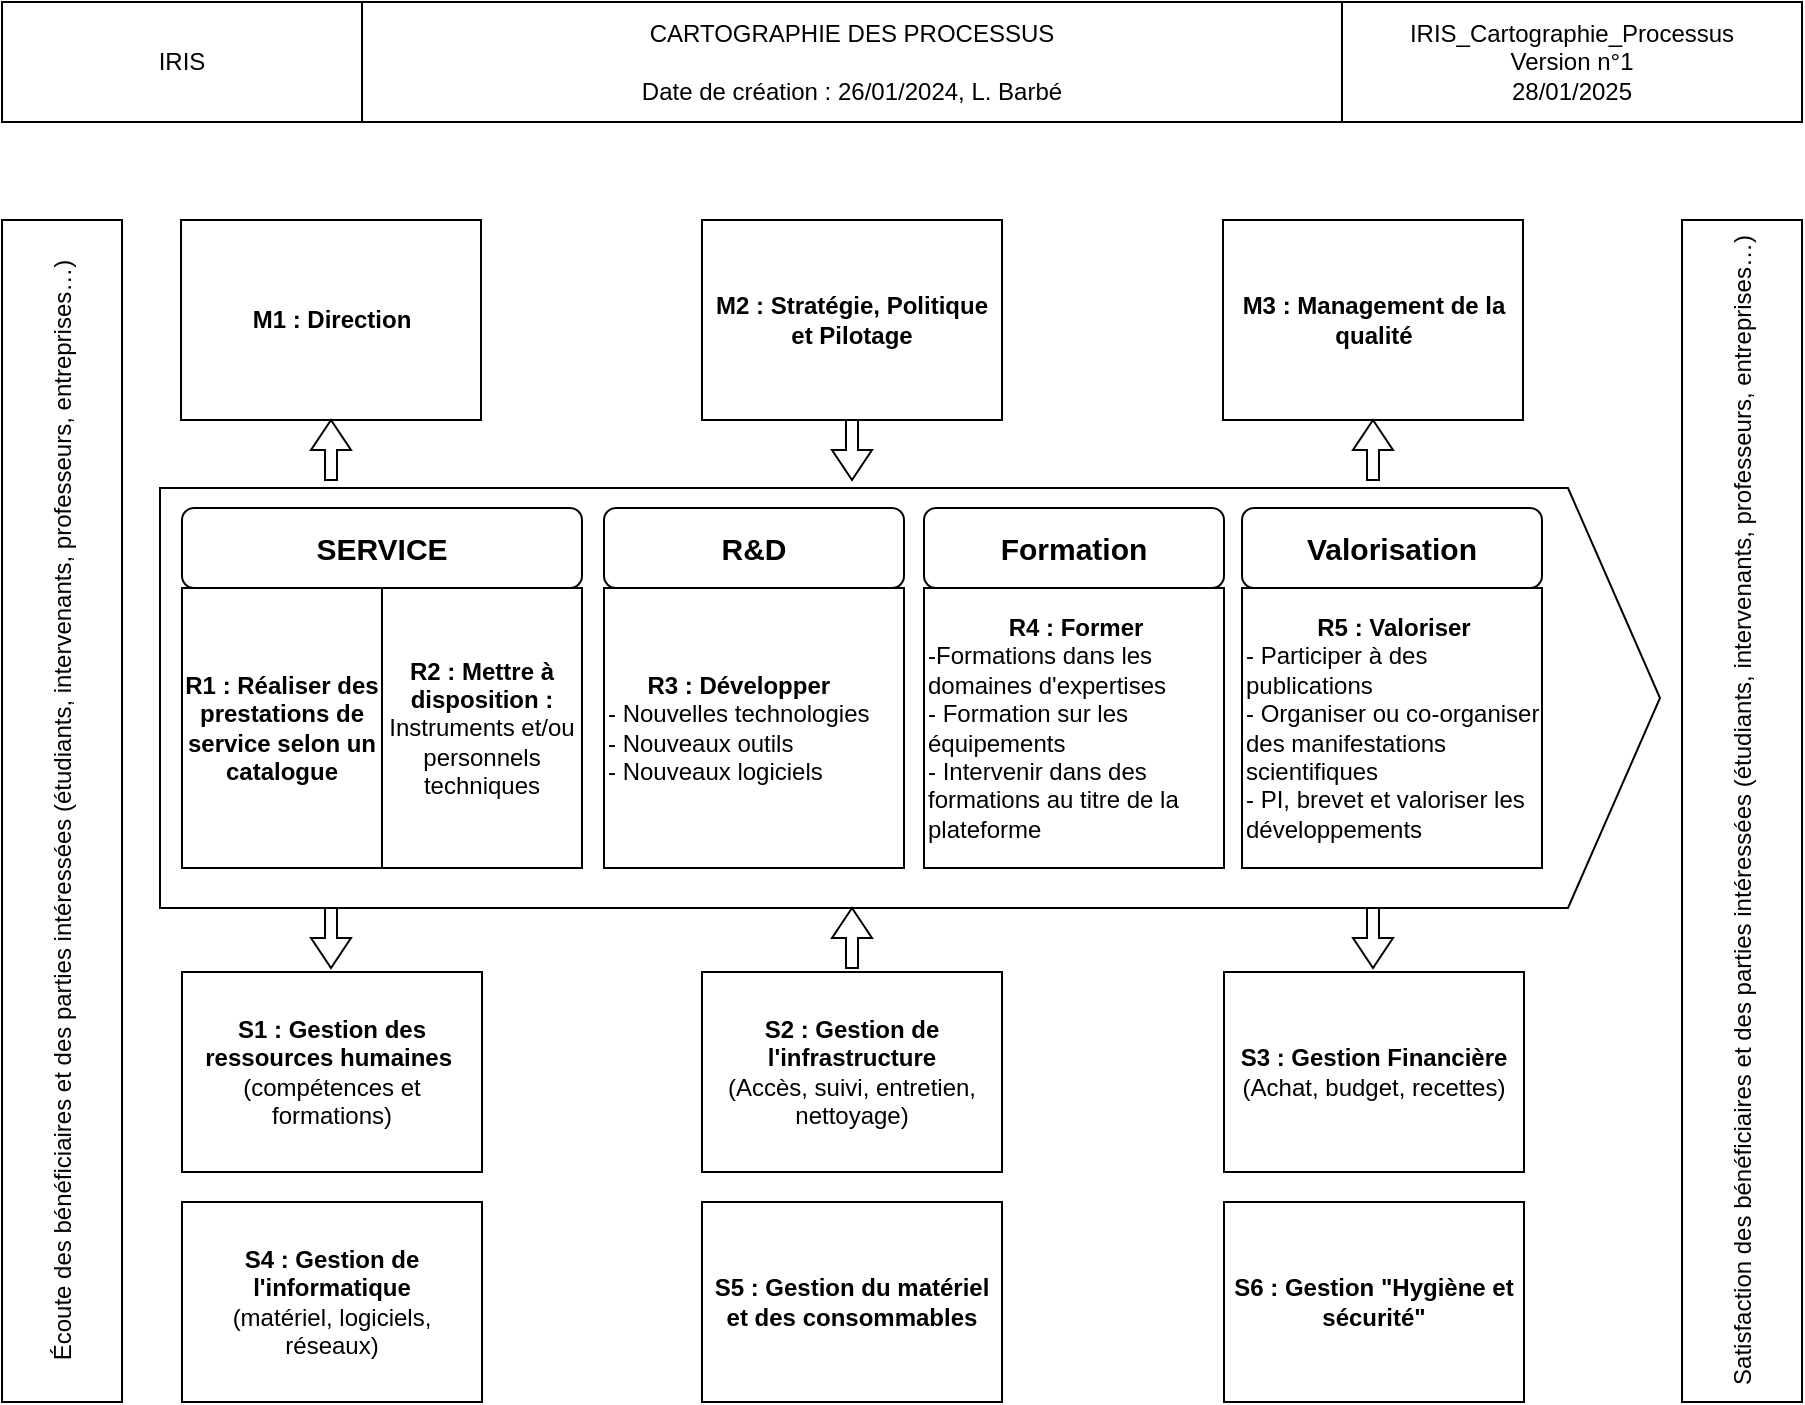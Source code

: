 <mxfile pages="14">
    <diagram id="6G4jgjc1L-d-z2NsBj1B" name="Cartographie_Processus">
        <mxGraphModel dx="1833" dy="583" grid="1" gridSize="10" guides="1" tooltips="1" connect="1" arrows="1" fold="1" page="1" pageScale="1" pageWidth="827" pageHeight="1169" math="0" shadow="0">
            <root>
                <mxCell id="0"/>
                <mxCell id="1" parent="0"/>
                <mxCell id="jFcU2J2NHimVdBmzldyy-9" value="" style="html=1;shadow=0;dashed=0;align=center;verticalAlign=middle;shape=mxgraph.arrows2.arrow;dy=0;dx=46;notch=0;fillColor=none;" parent="1" vertex="1">
                    <mxGeometry x="39" y="243" width="750" height="210" as="geometry"/>
                </mxCell>
                <mxCell id="YPXC7XD4_t91ROOwD9L7-1" value="SERVICE" style="rounded=1;whiteSpace=wrap;html=1;fontSize=15;fontStyle=1" parent="1" vertex="1">
                    <mxGeometry x="50" y="253" width="200" height="40" as="geometry"/>
                </mxCell>
                <UserObject label="&lt;b&gt;R1 : Réaliser des prestations de service selon un catalogue&lt;/b&gt;" link="data:page/id,NEyfuUejbYBWQiLV6J_5" id="YPXC7XD4_t91ROOwD9L7-2">
                    <mxCell style="rounded=0;whiteSpace=wrap;html=1;fontSize=12;" parent="1" vertex="1">
                        <mxGeometry x="50" y="293" width="100" height="140" as="geometry"/>
                    </mxCell>
                </UserObject>
                <mxCell id="YPXC7XD4_t91ROOwD9L7-3" value="&lt;b&gt;R2 : Mettre à disposition : &lt;/b&gt;Instruments et/ou personnels techniques" style="rounded=0;whiteSpace=wrap;html=1;fontSize=12;align=center;" parent="1" vertex="1">
                    <mxGeometry x="150" y="293" width="100" height="140" as="geometry"/>
                </mxCell>
                <mxCell id="jFcU2J2NHimVdBmzldyy-1" value="R&amp;amp;D" style="rounded=1;whiteSpace=wrap;html=1;fontSize=15;fontStyle=1" parent="1" vertex="1">
                    <mxGeometry x="261" y="253" width="150" height="40" as="geometry"/>
                </mxCell>
                <mxCell id="jFcU2J2NHimVdBmzldyy-2" value="&lt;div style=&quot;text-align: center;&quot;&gt;&lt;span style=&quot;background-color: transparent; color: light-dark(rgb(0, 0, 0), rgb(255, 255, 255));&quot;&gt;&lt;b&gt;R3 : Développer&lt;/b&gt;&lt;/span&gt;&lt;/div&gt;&lt;div style=&quot;text-align: center;&quot;&gt;- Nouvelles technologies&lt;/div&gt;&lt;div&gt;- Nouveaux outils&amp;nbsp;&lt;/div&gt;&lt;div&gt;- Nouveaux logiciels&lt;/div&gt;" style="rounded=0;whiteSpace=wrap;html=1;fontSize=12;align=left;" parent="1" vertex="1">
                    <mxGeometry x="261" y="293" width="150" height="140" as="geometry"/>
                </mxCell>
                <mxCell id="jFcU2J2NHimVdBmzldyy-4" value="Formation" style="rounded=1;whiteSpace=wrap;html=1;fontStyle=1;fontSize=15;" parent="1" vertex="1">
                    <mxGeometry x="421" y="253" width="150" height="40" as="geometry"/>
                </mxCell>
                <mxCell id="jFcU2J2NHimVdBmzldyy-5" value="&lt;div style=&quot;text-align: center;&quot;&gt;&lt;span style=&quot;background-color: transparent; color: light-dark(rgb(0, 0, 0), rgb(255, 255, 255));&quot;&gt;&lt;b&gt;R4 : Former&lt;/b&gt;&lt;/span&gt;&lt;/div&gt;&lt;div style=&quot;&quot;&gt;-&lt;span style=&quot;background-color: transparent;&quot;&gt;Formations dans les domaines d&#39;expertises&lt;/span&gt;&lt;/div&gt;&lt;div style=&quot;&quot;&gt;&lt;span style=&quot;background-color: transparent;&quot;&gt;- Formation sur les équipements&lt;/span&gt;&lt;/div&gt;&lt;div style=&quot;&quot;&gt;&lt;span style=&quot;background-color: transparent;&quot;&gt;- Intervenir dans des formations au titre de la plateforme&lt;/span&gt;&lt;br&gt;&lt;/div&gt;" style="rounded=0;whiteSpace=wrap;html=1;fontSize=12;align=left;" parent="1" vertex="1">
                    <mxGeometry x="421" y="293" width="150" height="140" as="geometry"/>
                </mxCell>
                <mxCell id="jFcU2J2NHimVdBmzldyy-7" value="Valorisation" style="rounded=1;whiteSpace=wrap;html=1;fontStyle=1;fontSize=15;" parent="1" vertex="1">
                    <mxGeometry x="580" y="253" width="150" height="40" as="geometry"/>
                </mxCell>
                <mxCell id="jFcU2J2NHimVdBmzldyy-8" value="&lt;div style=&quot;text-align: center;&quot;&gt;&lt;span style=&quot;background-color: transparent; color: light-dark(rgb(0, 0, 0), rgb(255, 255, 255));&quot;&gt;&lt;b&gt;R5 : Valoriser&lt;/b&gt;&lt;/span&gt;&lt;/div&gt;&lt;div style=&quot;&quot;&gt;&lt;span style=&quot;background-color: transparent; color: light-dark(rgb(0, 0, 0), rgb(255, 255, 255));&quot;&gt;-&amp;nbsp;&lt;/span&gt;&lt;span style=&quot;background-color: transparent; color: light-dark(rgb(0, 0, 0), rgb(255, 255, 255));&quot;&gt;Participer à des publications&lt;/span&gt;&lt;br&gt;&lt;span style=&quot;background-color: transparent; color: light-dark(rgb(0, 0, 0), rgb(255, 255, 255));&quot;&gt;- Organiser ou co-organiser des manifestations scientifiques&lt;/span&gt;&lt;br&gt;&lt;/div&gt;&lt;div style=&quot;&quot;&gt;- PI, brevet et valoriser les développements&lt;/div&gt;" style="rounded=0;whiteSpace=wrap;html=1;fontSize=12;align=left;" parent="1" vertex="1">
                    <mxGeometry x="580" y="293" width="150" height="140" as="geometry"/>
                </mxCell>
                <mxCell id="jFcU2J2NHimVdBmzldyy-10" value="&lt;b&gt;S1 : Gestion des ressources humaines&amp;nbsp;&lt;/b&gt;&lt;div&gt;(compétences et formations)&lt;/div&gt;" style="rounded=0;whiteSpace=wrap;html=1;fontSize=12;" parent="1" vertex="1">
                    <mxGeometry x="50" y="485" width="150" height="100" as="geometry"/>
                </mxCell>
                <mxCell id="jFcU2J2NHimVdBmzldyy-11" value="&lt;b&gt;S2 : Gestion de l&#39;infrastructure&lt;/b&gt;&lt;div&gt;(Accès, suivi, entretien, nettoyage)&lt;/div&gt;" style="rounded=0;whiteSpace=wrap;html=1;fontSize=12;" parent="1" vertex="1">
                    <mxGeometry x="310" y="485" width="150" height="100" as="geometry"/>
                </mxCell>
                <mxCell id="jFcU2J2NHimVdBmzldyy-12" value="&lt;b&gt;S3 : Gestion Financière&lt;/b&gt;&lt;div&gt;(Achat, budget, recettes)&lt;/div&gt;" style="rounded=0;whiteSpace=wrap;html=1;fontSize=12;" parent="1" vertex="1">
                    <mxGeometry x="571" y="485" width="150" height="100" as="geometry"/>
                </mxCell>
                <mxCell id="jFcU2J2NHimVdBmzldyy-13" value="&lt;b&gt;S4 : Gestion de l&#39;informatique&lt;/b&gt;&lt;div&gt;(matériel, logiciels, réseaux)&lt;/div&gt;" style="rounded=0;whiteSpace=wrap;html=1;fontSize=12;" parent="1" vertex="1">
                    <mxGeometry x="50" y="600" width="150" height="100" as="geometry"/>
                </mxCell>
                <mxCell id="jFcU2J2NHimVdBmzldyy-14" value="&lt;b&gt;S5 : Gestion du matériel et des consommables&lt;/b&gt;" style="rounded=0;whiteSpace=wrap;html=1;fontSize=12;" parent="1" vertex="1">
                    <mxGeometry x="310" y="600" width="150" height="100" as="geometry"/>
                </mxCell>
                <mxCell id="jFcU2J2NHimVdBmzldyy-15" value="&lt;b&gt;S6 : Gestion &quot;Hygiène et sécurité&quot;&lt;br&gt;&lt;/b&gt;" style="rounded=0;whiteSpace=wrap;html=1;fontSize=12;" parent="1" vertex="1">
                    <mxGeometry x="571" y="600" width="150" height="100" as="geometry"/>
                </mxCell>
                <mxCell id="jFcU2J2NHimVdBmzldyy-16" value="&lt;b&gt;M1 : Direction&lt;/b&gt;" style="rounded=0;whiteSpace=wrap;html=1;fontSize=12;" parent="1" vertex="1">
                    <mxGeometry x="49.5" y="109" width="150" height="100" as="geometry"/>
                </mxCell>
                <mxCell id="jFcU2J2NHimVdBmzldyy-17" value="&lt;div&gt;&lt;b&gt;M2 : Stratégie, Politique et Pilotage&lt;/b&gt;&lt;/div&gt;" style="rounded=0;whiteSpace=wrap;html=1;fontSize=12;" parent="1" vertex="1">
                    <mxGeometry x="310" y="109" width="150" height="100" as="geometry"/>
                </mxCell>
                <mxCell id="jFcU2J2NHimVdBmzldyy-18" value="&lt;div&gt;&lt;b&gt;M3 : Management de la qualité&lt;/b&gt;&lt;/div&gt;" style="rounded=0;whiteSpace=wrap;html=1;fontSize=12;" parent="1" vertex="1">
                    <mxGeometry x="570.5" y="109" width="150" height="100" as="geometry"/>
                </mxCell>
                <mxCell id="jFcU2J2NHimVdBmzldyy-19" value="CARTOGRAPHIE DES PROCESSUS&lt;div&gt;&lt;br&gt;&lt;/div&gt;&lt;div style=&quot;text-align: left;&quot;&gt;Date de création : 26/01/2024, L. Barbé&lt;/div&gt;" style="rounded=0;whiteSpace=wrap;html=1;" parent="1" vertex="1">
                    <mxGeometry x="140" width="490" height="60" as="geometry"/>
                </mxCell>
                <mxCell id="jFcU2J2NHimVdBmzldyy-20" value="IRIS" style="rounded=0;whiteSpace=wrap;html=1;" parent="1" vertex="1">
                    <mxGeometry x="-40" width="180" height="60" as="geometry"/>
                </mxCell>
                <mxCell id="jFcU2J2NHimVdBmzldyy-21" value="IRIS_Cartographie_Processus&lt;div&gt;Version n°1&lt;/div&gt;&lt;div&gt;28/01/2025&lt;/div&gt;" style="rounded=0;whiteSpace=wrap;html=1;" parent="1" vertex="1">
                    <mxGeometry x="630" width="230" height="60" as="geometry"/>
                </mxCell>
                <mxCell id="jFcU2J2NHimVdBmzldyy-23" value="" style="html=1;shadow=0;dashed=0;align=center;verticalAlign=middle;shape=mxgraph.arrows2.arrow;dy=0.7;dx=15;direction=north;notch=0;" parent="1" vertex="1">
                    <mxGeometry x="114.5" y="209" width="20" height="30" as="geometry"/>
                </mxCell>
                <mxCell id="jFcU2J2NHimVdBmzldyy-24" value="" style="html=1;shadow=0;dashed=0;align=center;verticalAlign=middle;shape=mxgraph.arrows2.arrow;dy=0.7;dx=15;direction=north;notch=0;" parent="1" vertex="1">
                    <mxGeometry x="635.5" y="209" width="20" height="30" as="geometry"/>
                </mxCell>
                <mxCell id="jFcU2J2NHimVdBmzldyy-25" value="" style="html=1;shadow=0;dashed=0;align=center;verticalAlign=middle;shape=mxgraph.arrows2.arrow;dy=0.7;dx=15;direction=south;notch=0;" parent="1" vertex="1">
                    <mxGeometry x="375" y="209" width="20" height="30" as="geometry"/>
                </mxCell>
                <mxCell id="jFcU2J2NHimVdBmzldyy-26" value="" style="html=1;shadow=0;dashed=0;align=center;verticalAlign=middle;shape=mxgraph.arrows2.arrow;dy=0.7;dx=15;direction=south;notch=0;" parent="1" vertex="1">
                    <mxGeometry x="114.5" y="453" width="20" height="30" as="geometry"/>
                </mxCell>
                <mxCell id="jFcU2J2NHimVdBmzldyy-27" value="" style="html=1;shadow=0;dashed=0;align=center;verticalAlign=middle;shape=mxgraph.arrows2.arrow;dy=0.7;dx=15;direction=south;notch=0;" parent="1" vertex="1">
                    <mxGeometry x="635.5" y="453" width="20" height="30" as="geometry"/>
                </mxCell>
                <mxCell id="jFcU2J2NHimVdBmzldyy-28" value="" style="html=1;shadow=0;dashed=0;align=center;verticalAlign=middle;shape=mxgraph.arrows2.arrow;dy=0.7;dx=15;direction=north;notch=0;" parent="1" vertex="1">
                    <mxGeometry x="375" y="453" width="20" height="30" as="geometry"/>
                </mxCell>
                <mxCell id="jFcU2J2NHimVdBmzldyy-29" value="Écoute des bénéficiaires et des parties intéressées (étudiants, intervenants, professeurs, entreprises…)" style="rounded=0;whiteSpace=wrap;html=1;direction=south;horizontal=0;" parent="1" vertex="1">
                    <mxGeometry x="-40" y="109" width="60" height="591" as="geometry"/>
                </mxCell>
                <mxCell id="jFcU2J2NHimVdBmzldyy-31" value="Satisfaction des bénéficiaires et des parties intéressées (étudiants, intervenants, professeurs, entreprises…)" style="rounded=0;whiteSpace=wrap;html=1;direction=south;horizontal=0;" parent="1" vertex="1">
                    <mxGeometry x="800" y="109" width="60" height="591" as="geometry"/>
                </mxCell>
            </root>
        </mxGraphModel>
    </diagram>
</mxfile>